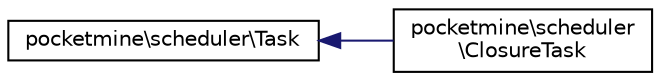digraph "Graphical Class Hierarchy"
{
 // INTERACTIVE_SVG=YES
 // LATEX_PDF_SIZE
  edge [fontname="Helvetica",fontsize="10",labelfontname="Helvetica",labelfontsize="10"];
  node [fontname="Helvetica",fontsize="10",shape=record];
  rankdir="LR";
  Node0 [label="pocketmine\\scheduler\\Task",height=0.2,width=0.4,color="black", fillcolor="white", style="filled",URL="$df/d5e/classpocketmine_1_1scheduler_1_1_task.html",tooltip=" "];
  Node0 -> Node1 [dir="back",color="midnightblue",fontsize="10",style="solid",fontname="Helvetica"];
  Node1 [label="pocketmine\\scheduler\l\\ClosureTask",height=0.2,width=0.4,color="black", fillcolor="white", style="filled",URL="$d3/df3/classpocketmine_1_1scheduler_1_1_closure_task.html",tooltip=" "];
}
